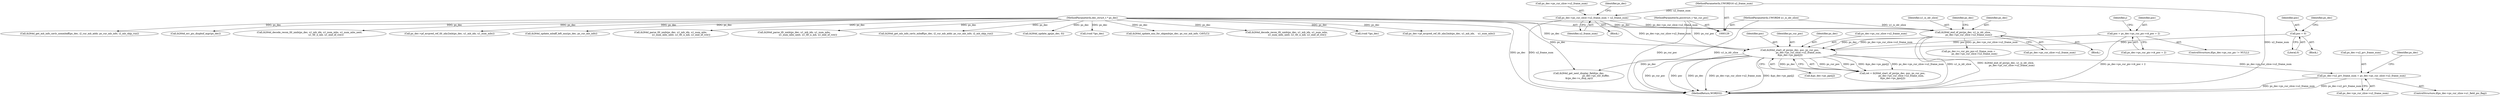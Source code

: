 digraph "0_Android_a78887bcffbc2995cf9ed72e0697acf560875e9e_1@pointer" {
"1000860" [label="(Call,ps_dec->u2_prv_frame_num = ps_dec->ps_cur_slice->u2_frame_num)"];
"1000346" [label="(Call,ih264d_start_of_pic(ps_dec, poc, ps_cur_poc,\n                        ps_dec->ps_cur_slice->u2_frame_num,\n &ps_dec->ps_pps[j]))"];
"1000234" [label="(Call,ih264d_end_of_pic(ps_dec, u1_is_idr_slice,\n                ps_dec->ps_cur_slice->u2_frame_num))"];
"1000130" [label="(MethodParameterIn,dec_struct_t * ps_dec)"];
"1000132" [label="(MethodParameterIn,UWORD8 u1_is_idr_slice)"];
"1000221" [label="(Call,ps_dec->ps_cur_slice->u2_frame_num = u2_frame_num)"];
"1000133" [label="(MethodParameterIn,UWORD16 u2_frame_num)"];
"1000288" [label="(Call,poc = ps_dec->ps_cur_pic->i4_poc + 2)"];
"1000257" [label="(Call,poc = 0)"];
"1000134" [label="(MethodParameterIn,pocstruct_t *ps_cur_poc)"];
"1000348" [label="(Identifier,poc)"];
"1000242" [label="(Call,ps_dec->s_cur_pic_poc.u2_frame_num =\n                ps_dec->ps_cur_slice->u2_frame_num)"];
"1000385" [label="(Call,ih264d_get_next_display_field(ps_dec,\n                                              ps_dec->ps_out_buffer,\n &(ps_dec->s_disp_op)))"];
"1000355" [label="(Call,&ps_dec->ps_pps[j])"];
"1000349" [label="(Identifier,ps_cur_poc)"];
"1001062" [label="(Call,ih264d_get_mb_info_cavlc_nonmbaff(ps_dec, i2_cur_mb_addr, ps_cur_mb_info, i2_mb_skip_run))"];
"1000220" [label="(Block,)"];
"1000221" [label="(Call,ps_dec->ps_cur_slice->u2_frame_num = u2_frame_num)"];
"1000258" [label="(Identifier,poc)"];
"1000257" [label="(Call,poc = 0)"];
"1000130" [label="(MethodParameterIn,dec_struct_t * ps_dec)"];
"1000222" [label="(Call,ps_dec->ps_cur_slice->u2_frame_num)"];
"1000205" [label="(Call,ih264d_err_pic_dispbuf_mgr(ps_dec))"];
"1001252" [label="(Call,ih264d_decode_recon_tfr_nmb(ps_dec, u1_mb_idx, u1_num_mbs, u1_num_mbs_next,\n                                            u1_tfr_n_mb, u1_end_of_row))"];
"1000290" [label="(Call,ps_dec->ps_cur_pic->i4_poc + 2)"];
"1000861" [label="(Call,ps_dec->u2_prv_frame_num)"];
"1000346" [label="(Call,ih264d_start_of_pic(ps_dec, poc, ps_cur_poc,\n                        ps_dec->ps_cur_slice->u2_frame_num,\n &ps_dec->ps_pps[j]))"];
"1000289" [label="(Identifier,poc)"];
"1000298" [label="(Identifier,j)"];
"1001214" [label="(Call,ps_dec->pf_mvpred_ref_tfr_nby2mb(ps_dec, u1_mb_idx, u1_num_mbs))"];
"1000245" [label="(Identifier,ps_dec)"];
"1000237" [label="(Call,ps_dec->ps_cur_slice->u2_frame_num)"];
"1000133" [label="(MethodParameterIn,UWORD16 u2_frame_num)"];
"1000860" [label="(Call,ps_dec->u2_prv_frame_num = ps_dec->ps_cur_slice->u2_frame_num)"];
"1000344" [label="(Call,ret = ih264d_start_of_pic(ps_dec, poc, ps_cur_poc,\n                        ps_dec->ps_cur_slice->u2_frame_num,\n &ps_dec->ps_pps[j]))"];
"1001155" [label="(Call,ih264d_update_mbaff_left_nnz(ps_dec, ps_cur_mb_info))"];
"1000872" [label="(Identifier,ps_dec)"];
"1000659" [label="(Call,ih264d_parse_tfr_nmb(ps_dec, u1_mb_idx, u1_num_mbs,\n                            u1_num_mbs_next, u1_tfr_n_mb, u1_end_of_row))"];
"1001238" [label="(Call,ih264d_parse_tfr_nmb(ps_dec, u1_mb_idx, u1_num_mbs,\n                                     u1_num_mbs_next, u1_tfr_n_mb, u1_end_of_row))"];
"1000235" [label="(Identifier,ps_dec)"];
"1000864" [label="(Call,ps_dec->ps_cur_slice->u2_frame_num)"];
"1001056" [label="(Call,ih264d_get_mb_info_cavlc_mbaff(ps_dec, i2_cur_mb_addr, ps_cur_mb_info, i2_mb_skip_run))"];
"1000233" [label="(Block,)"];
"1000347" [label="(Identifier,ps_dec)"];
"1000282" [label="(ControlStructure,if(ps_dec->ps_cur_pic != NULL))"];
"1000350" [label="(Call,ps_dec->ps_cur_slice->u2_frame_num)"];
"1000253" [label="(Block,)"];
"1000263" [label="(Identifier,ps_dec)"];
"1000288" [label="(Call,poc = ps_dec->ps_cur_pic->i4_poc + 2)"];
"1000134" [label="(MethodParameterIn,pocstruct_t *ps_cur_poc)"];
"1000132" [label="(MethodParameterIn,UWORD8 u1_is_idr_slice)"];
"1000958" [label="(Call,ih264d_update_qp(ps_dec, 0))"];
"1000440" [label="(Call,(void *)ps_dec)"];
"1000231" [label="(Identifier,ps_dec)"];
"1001127" [label="(Call,ih264d_update_nnz_for_skipmb(ps_dec, ps_cur_mb_info, CAVLC))"];
"1000234" [label="(Call,ih264d_end_of_pic(ps_dec, u1_is_idr_slice,\n                ps_dec->ps_cur_slice->u2_frame_num))"];
"1000673" [label="(Call,ih264d_decode_recon_tfr_nmb(ps_dec, u1_mb_idx, u1_num_mbs,\n                            u1_num_mbs_next, u1_tfr_n_mb, u1_end_of_row))"];
"1000484" [label="(Call,(void *)ps_dec)"];
"1000259" [label="(Literal,0)"];
"1001350" [label="(MethodReturn,WORD32)"];
"1000236" [label="(Identifier,u1_is_idr_slice)"];
"1000854" [label="(ControlStructure,if(ps_dec->ps_cur_slice->u1_field_pic_flag))"];
"1000612" [label="(Call,ps_dec->pf_mvpred_ref_tfr_nby2mb(ps_dec, u1_mb_idx,    u1_num_mbs))"];
"1000227" [label="(Identifier,u2_frame_num)"];
"1000860" -> "1000854"  [label="AST: "];
"1000860" -> "1000864"  [label="CFG: "];
"1000861" -> "1000860"  [label="AST: "];
"1000864" -> "1000860"  [label="AST: "];
"1000872" -> "1000860"  [label="CFG: "];
"1000860" -> "1001350"  [label="DDG: ps_dec->ps_cur_slice->u2_frame_num"];
"1000860" -> "1001350"  [label="DDG: ps_dec->u2_prv_frame_num"];
"1000346" -> "1000860"  [label="DDG: ps_dec->ps_cur_slice->u2_frame_num"];
"1000346" -> "1000344"  [label="AST: "];
"1000346" -> "1000355"  [label="CFG: "];
"1000347" -> "1000346"  [label="AST: "];
"1000348" -> "1000346"  [label="AST: "];
"1000349" -> "1000346"  [label="AST: "];
"1000350" -> "1000346"  [label="AST: "];
"1000355" -> "1000346"  [label="AST: "];
"1000344" -> "1000346"  [label="CFG: "];
"1000346" -> "1001350"  [label="DDG: ps_cur_poc"];
"1000346" -> "1001350"  [label="DDG: poc"];
"1000346" -> "1001350"  [label="DDG: ps_dec"];
"1000346" -> "1001350"  [label="DDG: ps_dec->ps_cur_slice->u2_frame_num"];
"1000346" -> "1001350"  [label="DDG: &ps_dec->ps_pps[j]"];
"1000346" -> "1000344"  [label="DDG: ps_cur_poc"];
"1000346" -> "1000344"  [label="DDG: poc"];
"1000346" -> "1000344"  [label="DDG: &ps_dec->ps_pps[j]"];
"1000346" -> "1000344"  [label="DDG: ps_dec->ps_cur_slice->u2_frame_num"];
"1000346" -> "1000344"  [label="DDG: ps_dec"];
"1000234" -> "1000346"  [label="DDG: ps_dec"];
"1000234" -> "1000346"  [label="DDG: ps_dec->ps_cur_slice->u2_frame_num"];
"1000130" -> "1000346"  [label="DDG: ps_dec"];
"1000288" -> "1000346"  [label="DDG: poc"];
"1000257" -> "1000346"  [label="DDG: poc"];
"1000134" -> "1000346"  [label="DDG: ps_cur_poc"];
"1000221" -> "1000346"  [label="DDG: ps_dec->ps_cur_slice->u2_frame_num"];
"1000346" -> "1000385"  [label="DDG: ps_dec"];
"1000234" -> "1000233"  [label="AST: "];
"1000234" -> "1000237"  [label="CFG: "];
"1000235" -> "1000234"  [label="AST: "];
"1000236" -> "1000234"  [label="AST: "];
"1000237" -> "1000234"  [label="AST: "];
"1000245" -> "1000234"  [label="CFG: "];
"1000234" -> "1001350"  [label="DDG: u1_is_idr_slice"];
"1000234" -> "1001350"  [label="DDG: ih264d_end_of_pic(ps_dec, u1_is_idr_slice,\n                ps_dec->ps_cur_slice->u2_frame_num)"];
"1000130" -> "1000234"  [label="DDG: ps_dec"];
"1000132" -> "1000234"  [label="DDG: u1_is_idr_slice"];
"1000221" -> "1000234"  [label="DDG: ps_dec->ps_cur_slice->u2_frame_num"];
"1000234" -> "1000242"  [label="DDG: ps_dec->ps_cur_slice->u2_frame_num"];
"1000130" -> "1000129"  [label="AST: "];
"1000130" -> "1001350"  [label="DDG: ps_dec"];
"1000130" -> "1000205"  [label="DDG: ps_dec"];
"1000130" -> "1000385"  [label="DDG: ps_dec"];
"1000130" -> "1000440"  [label="DDG: ps_dec"];
"1000130" -> "1000484"  [label="DDG: ps_dec"];
"1000130" -> "1000612"  [label="DDG: ps_dec"];
"1000130" -> "1000659"  [label="DDG: ps_dec"];
"1000130" -> "1000673"  [label="DDG: ps_dec"];
"1000130" -> "1000958"  [label="DDG: ps_dec"];
"1000130" -> "1001056"  [label="DDG: ps_dec"];
"1000130" -> "1001062"  [label="DDG: ps_dec"];
"1000130" -> "1001127"  [label="DDG: ps_dec"];
"1000130" -> "1001155"  [label="DDG: ps_dec"];
"1000130" -> "1001214"  [label="DDG: ps_dec"];
"1000130" -> "1001238"  [label="DDG: ps_dec"];
"1000130" -> "1001252"  [label="DDG: ps_dec"];
"1000132" -> "1000129"  [label="AST: "];
"1000132" -> "1001350"  [label="DDG: u1_is_idr_slice"];
"1000221" -> "1000220"  [label="AST: "];
"1000221" -> "1000227"  [label="CFG: "];
"1000222" -> "1000221"  [label="AST: "];
"1000227" -> "1000221"  [label="AST: "];
"1000231" -> "1000221"  [label="CFG: "];
"1000221" -> "1001350"  [label="DDG: u2_frame_num"];
"1000133" -> "1000221"  [label="DDG: u2_frame_num"];
"1000133" -> "1000129"  [label="AST: "];
"1000133" -> "1001350"  [label="DDG: u2_frame_num"];
"1000288" -> "1000282"  [label="AST: "];
"1000288" -> "1000290"  [label="CFG: "];
"1000289" -> "1000288"  [label="AST: "];
"1000290" -> "1000288"  [label="AST: "];
"1000298" -> "1000288"  [label="CFG: "];
"1000288" -> "1001350"  [label="DDG: ps_dec->ps_cur_pic->i4_poc + 2"];
"1000257" -> "1000253"  [label="AST: "];
"1000257" -> "1000259"  [label="CFG: "];
"1000258" -> "1000257"  [label="AST: "];
"1000259" -> "1000257"  [label="AST: "];
"1000263" -> "1000257"  [label="CFG: "];
"1000134" -> "1000129"  [label="AST: "];
"1000134" -> "1001350"  [label="DDG: ps_cur_poc"];
}
